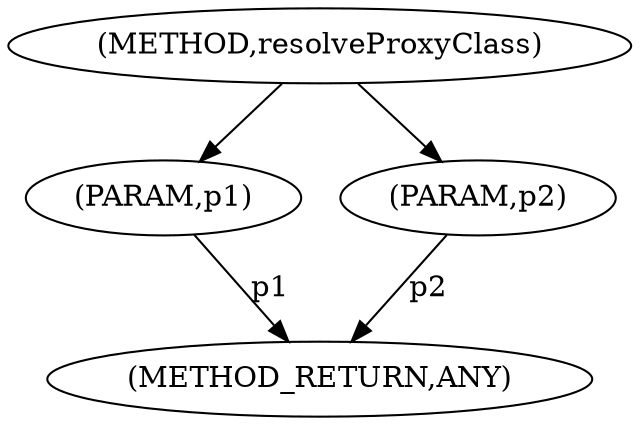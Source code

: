 digraph "resolveProxyClass" {  
"2908" [label = <(METHOD,resolveProxyClass)> ]
"2912" [label = <(METHOD_RETURN,ANY)> ]
"2909" [label = <(PARAM,p1)> ]
"2910" [label = <(PARAM,p2)> ]
  "2909" -> "2912"  [ label = "p1"] 
  "2910" -> "2912"  [ label = "p2"] 
  "2908" -> "2909" 
  "2908" -> "2910" 
}
